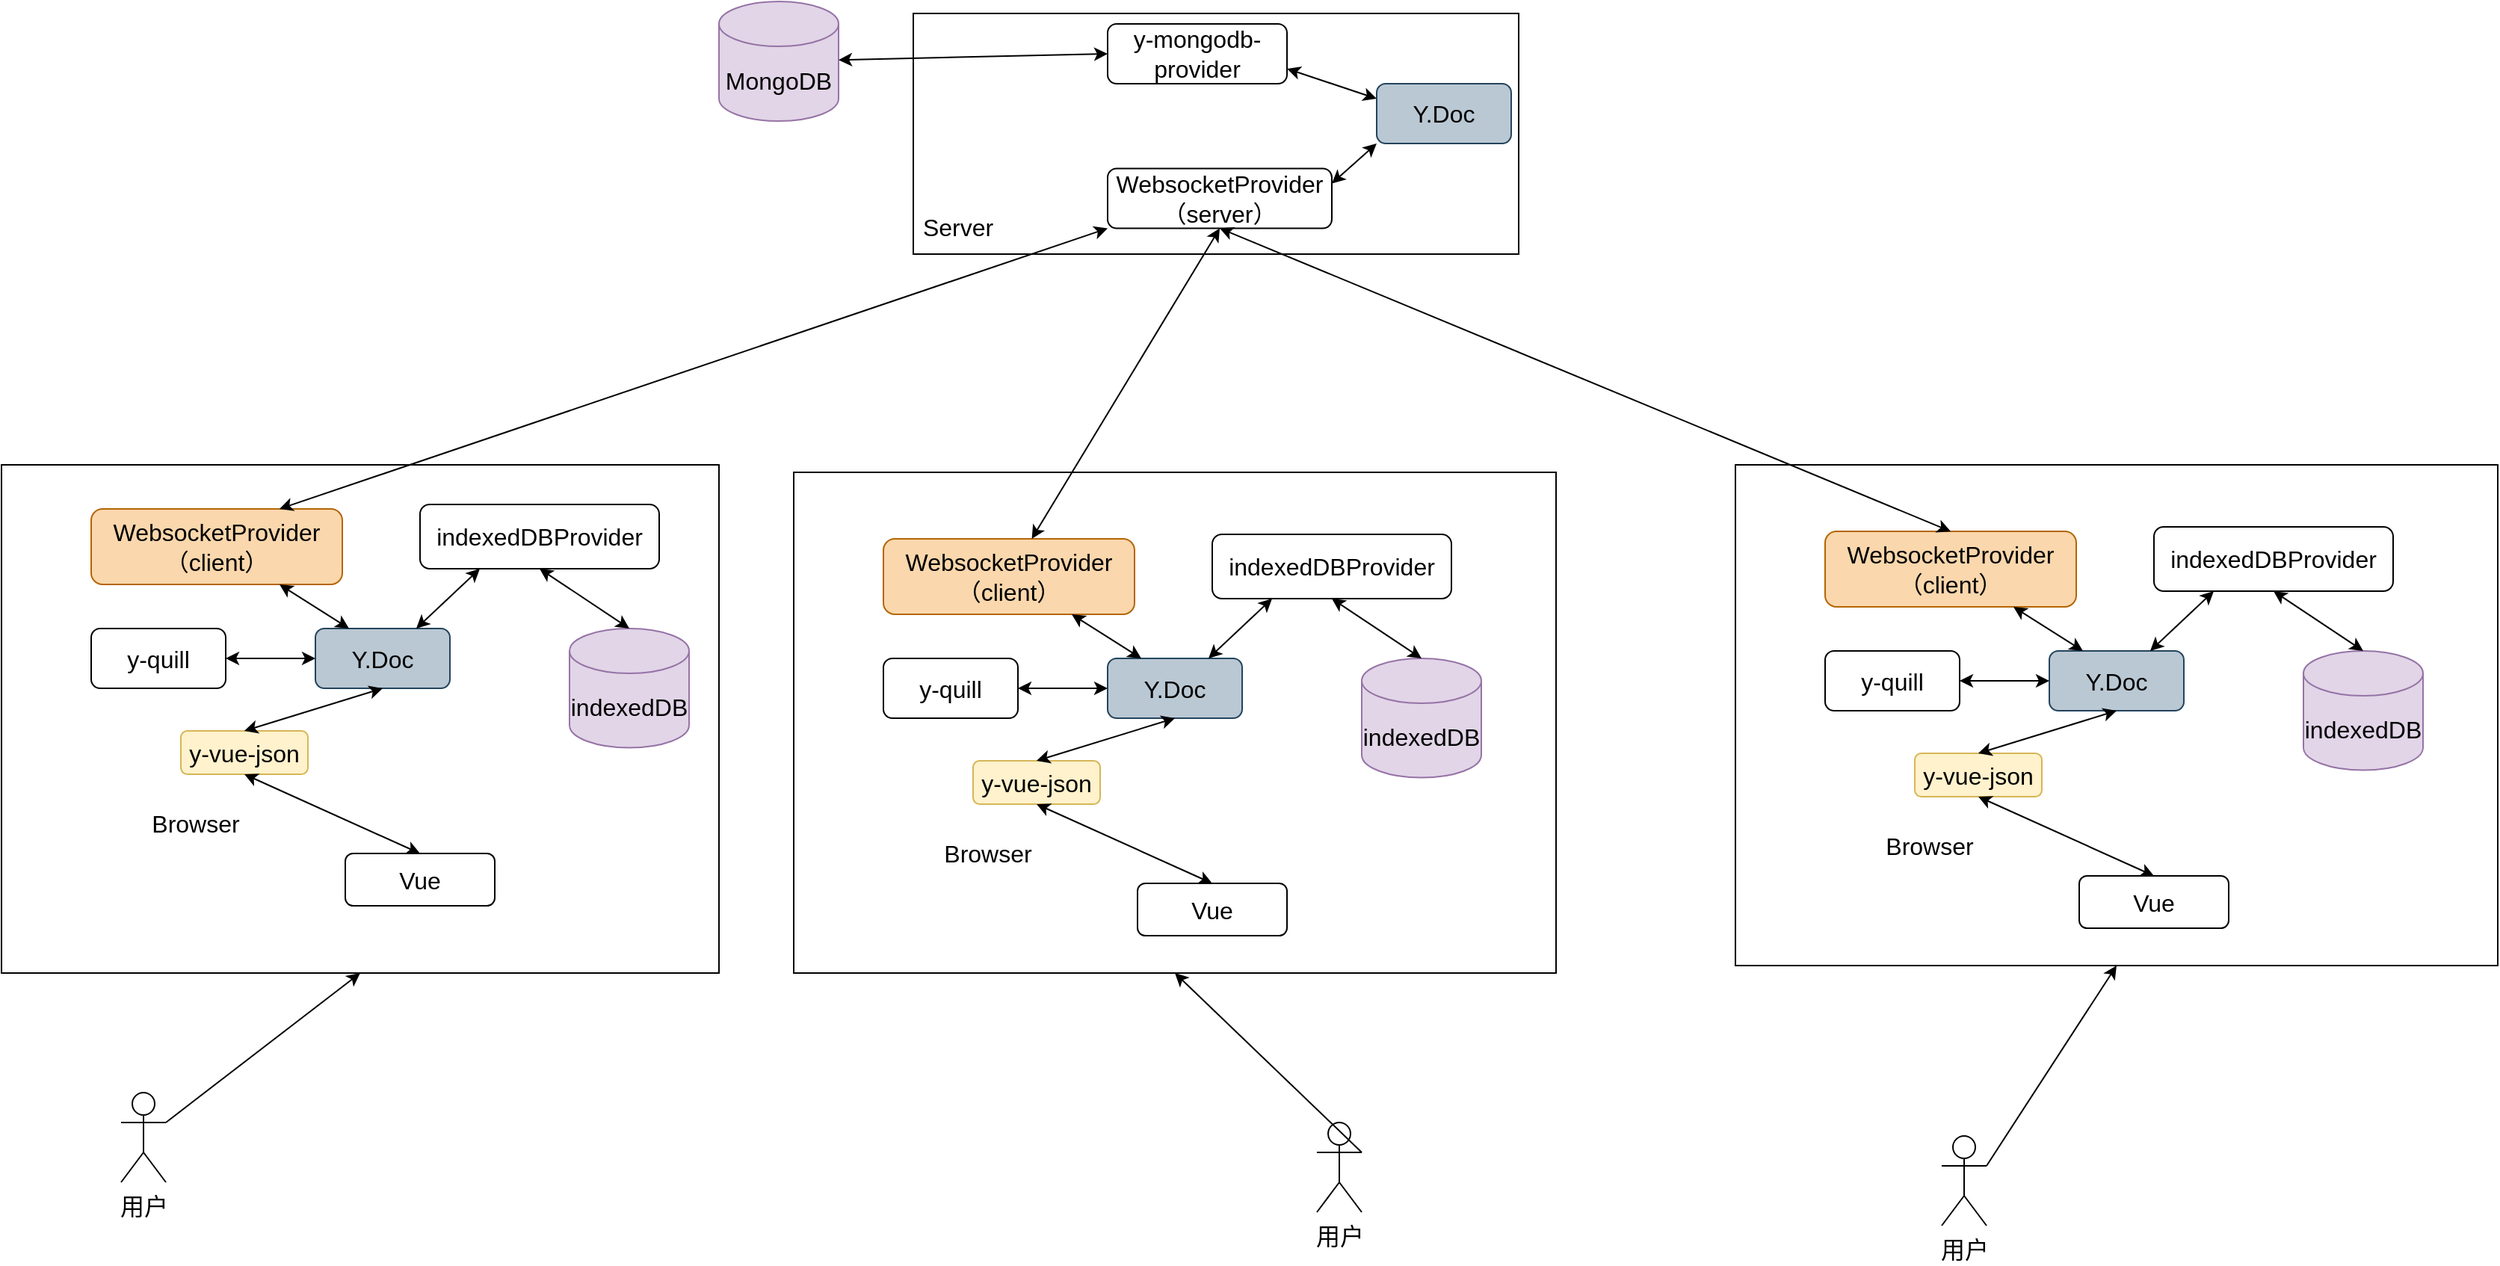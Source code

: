 <mxfile version="24.7.10">
  <diagram name="第 1 页" id="rUooTt0-r2ajHS1L5pvV">
    <mxGraphModel dx="420" dy="1145" grid="1" gridSize="10" guides="1" tooltips="1" connect="1" arrows="1" fold="1" page="1" pageScale="1" pageWidth="827" pageHeight="1169" math="0" shadow="0">
      <root>
        <mxCell id="0" />
        <mxCell id="1" parent="0" />
        <mxCell id="NHMH0d2KJpOCK29Jr06_-1" value="" style="rounded=0;whiteSpace=wrap;html=1;fontSize=16;" parent="1" vertex="1">
          <mxGeometry x="1980" y="720" width="480" height="340" as="geometry" />
        </mxCell>
        <mxCell id="NHMH0d2KJpOCK29Jr06_-2" value="Browser" style="text;html=1;strokeColor=none;fillColor=none;align=center;verticalAlign=middle;whiteSpace=wrap;rounded=0;fontSize=16;" parent="1" vertex="1">
          <mxGeometry x="2080" y="945" width="60" height="30" as="geometry" />
        </mxCell>
        <mxCell id="NHMH0d2KJpOCK29Jr06_-3" value="用户" style="shape=umlActor;verticalLabelPosition=bottom;verticalAlign=top;html=1;outlineConnect=0;fontSize=16;" parent="1" vertex="1">
          <mxGeometry x="2060" y="1140" width="30" height="60" as="geometry" />
        </mxCell>
        <mxCell id="NHMH0d2KJpOCK29Jr06_-4" value="" style="endArrow=classic;html=1;rounded=0;exitX=1;exitY=0.333;exitDx=0;exitDy=0;exitPerimeter=0;entryX=0.5;entryY=1;entryDx=0;entryDy=0;fontSize=16;" parent="1" source="NHMH0d2KJpOCK29Jr06_-3" target="NHMH0d2KJpOCK29Jr06_-1" edge="1">
          <mxGeometry width="50" height="50" relative="1" as="geometry">
            <mxPoint x="2490" y="827" as="sourcePoint" />
            <mxPoint x="2540" y="777" as="targetPoint" />
          </mxGeometry>
        </mxCell>
        <mxCell id="NHMH0d2KJpOCK29Jr06_-5" value="WebsocketProvider&lt;br style=&quot;font-size: 16px;&quot;&gt;（client）" style="rounded=1;whiteSpace=wrap;html=1;fontSize=16;fillColor=#fad7ac;strokeColor=#b46504;" parent="1" vertex="1">
          <mxGeometry x="2040" y="749.5" width="168" height="50.5" as="geometry" />
        </mxCell>
        <mxCell id="NHMH0d2KJpOCK29Jr06_-6" value="Y.Doc" style="rounded=1;whiteSpace=wrap;html=1;fontSize=16;fillColor=#bac8d3;strokeColor=#23445d;" parent="1" vertex="1">
          <mxGeometry x="2190" y="829.5" width="90" height="40" as="geometry" />
        </mxCell>
        <mxCell id="NHMH0d2KJpOCK29Jr06_-7" value="indexedDBProvider" style="rounded=1;whiteSpace=wrap;html=1;fontSize=16;" parent="1" vertex="1">
          <mxGeometry x="2260" y="746.5" width="160" height="43" as="geometry" />
        </mxCell>
        <mxCell id="NHMH0d2KJpOCK29Jr06_-8" value="indexedDB" style="shape=cylinder3;whiteSpace=wrap;html=1;boundedLbl=1;backgroundOutline=1;size=15;fontSize=16;fillColor=#e1d5e7;strokeColor=#9673a6;" parent="1" vertex="1">
          <mxGeometry x="2360" y="829.5" width="80" height="79.75" as="geometry" />
        </mxCell>
        <mxCell id="NHMH0d2KJpOCK29Jr06_-9" value="" style="endArrow=classic;startArrow=classic;html=1;rounded=0;exitX=0.5;exitY=0;exitDx=0;exitDy=0;exitPerimeter=0;entryX=0.5;entryY=1;entryDx=0;entryDy=0;fontSize=16;" parent="1" source="NHMH0d2KJpOCK29Jr06_-8" target="NHMH0d2KJpOCK29Jr06_-7" edge="1">
          <mxGeometry width="50" height="50" relative="1" as="geometry">
            <mxPoint x="2490" y="827" as="sourcePoint" />
            <mxPoint x="2540" y="777" as="targetPoint" />
          </mxGeometry>
        </mxCell>
        <mxCell id="NHMH0d2KJpOCK29Jr06_-10" value="" style="endArrow=classic;startArrow=classic;html=1;rounded=0;exitX=0.25;exitY=0;exitDx=0;exitDy=0;entryX=0.75;entryY=1;entryDx=0;entryDy=0;fontSize=16;" parent="1" source="NHMH0d2KJpOCK29Jr06_-6" target="NHMH0d2KJpOCK29Jr06_-5" edge="1">
          <mxGeometry width="50" height="50" relative="1" as="geometry">
            <mxPoint x="2440" y="827" as="sourcePoint" />
            <mxPoint x="2490" y="777" as="targetPoint" />
          </mxGeometry>
        </mxCell>
        <mxCell id="NHMH0d2KJpOCK29Jr06_-11" value="" style="endArrow=classic;startArrow=classic;html=1;rounded=0;exitX=0.75;exitY=0;exitDx=0;exitDy=0;entryX=0.25;entryY=1;entryDx=0;entryDy=0;fontSize=16;" parent="1" source="NHMH0d2KJpOCK29Jr06_-6" target="NHMH0d2KJpOCK29Jr06_-7" edge="1">
          <mxGeometry width="50" height="50" relative="1" as="geometry">
            <mxPoint x="2490" y="827" as="sourcePoint" />
            <mxPoint x="2540" y="777" as="targetPoint" />
          </mxGeometry>
        </mxCell>
        <mxCell id="NHMH0d2KJpOCK29Jr06_-12" value="" style="rounded=0;whiteSpace=wrap;html=1;fontSize=16;" parent="1" vertex="1">
          <mxGeometry x="2590" y="418" width="405" height="161" as="geometry" />
        </mxCell>
        <mxCell id="NHMH0d2KJpOCK29Jr06_-13" value="Server" style="text;html=1;strokeColor=none;fillColor=none;align=center;verticalAlign=middle;whiteSpace=wrap;rounded=0;fontSize=16;" parent="1" vertex="1">
          <mxGeometry x="2590" y="546.25" width="60" height="30" as="geometry" />
        </mxCell>
        <mxCell id="NHMH0d2KJpOCK29Jr06_-14" value="WebsocketProvider&lt;br style=&quot;border-color: var(--border-color); font-size: 16px;&quot;&gt;（server）" style="rounded=1;whiteSpace=wrap;html=1;fontSize=16;" parent="1" vertex="1">
          <mxGeometry x="2720" y="521.75" width="150" height="40" as="geometry" />
        </mxCell>
        <mxCell id="NHMH0d2KJpOCK29Jr06_-15" value="Y.Doc" style="rounded=1;whiteSpace=wrap;html=1;fontSize=16;fillColor=#bac8d3;strokeColor=#23445d;" parent="1" vertex="1">
          <mxGeometry x="2900" y="465" width="90" height="40" as="geometry" />
        </mxCell>
        <mxCell id="NHMH0d2KJpOCK29Jr06_-16" value="y-mongodb-provider" style="rounded=1;whiteSpace=wrap;html=1;fontSize=16;" parent="1" vertex="1">
          <mxGeometry x="2720" y="425" width="120" height="40" as="geometry" />
        </mxCell>
        <mxCell id="NHMH0d2KJpOCK29Jr06_-17" value="" style="endArrow=classic;startArrow=classic;html=1;rounded=0;exitX=0.75;exitY=0;exitDx=0;exitDy=0;entryX=0;entryY=1;entryDx=0;entryDy=0;fontSize=16;" parent="1" source="NHMH0d2KJpOCK29Jr06_-5" target="NHMH0d2KJpOCK29Jr06_-14" edge="1">
          <mxGeometry width="50" height="50" relative="1" as="geometry">
            <mxPoint x="2530" y="759" as="sourcePoint" />
            <mxPoint x="2640" y="552" as="targetPoint" />
          </mxGeometry>
        </mxCell>
        <mxCell id="NHMH0d2KJpOCK29Jr06_-18" value="" style="endArrow=classic;startArrow=classic;html=1;rounded=0;exitX=1;exitY=0.25;exitDx=0;exitDy=0;entryX=0;entryY=1;entryDx=0;entryDy=0;fontSize=16;" parent="1" source="NHMH0d2KJpOCK29Jr06_-14" target="NHMH0d2KJpOCK29Jr06_-15" edge="1">
          <mxGeometry width="50" height="50" relative="1" as="geometry">
            <mxPoint x="2780" y="645" as="sourcePoint" />
            <mxPoint x="2830" y="595" as="targetPoint" />
          </mxGeometry>
        </mxCell>
        <mxCell id="NHMH0d2KJpOCK29Jr06_-19" value="" style="endArrow=classic;startArrow=classic;html=1;rounded=0;exitX=1;exitY=0.75;exitDx=0;exitDy=0;entryX=0;entryY=0.25;entryDx=0;entryDy=0;fontSize=16;" parent="1" source="NHMH0d2KJpOCK29Jr06_-16" target="NHMH0d2KJpOCK29Jr06_-15" edge="1">
          <mxGeometry width="50" height="50" relative="1" as="geometry">
            <mxPoint x="2850" y="542" as="sourcePoint" />
            <mxPoint x="2895" y="515" as="targetPoint" />
          </mxGeometry>
        </mxCell>
        <mxCell id="NHMH0d2KJpOCK29Jr06_-22" value="MongoDB" style="shape=cylinder3;whiteSpace=wrap;html=1;boundedLbl=1;backgroundOutline=1;size=15;fontSize=16;fillColor=#e1d5e7;strokeColor=#9673a6;" parent="1" vertex="1">
          <mxGeometry x="2460" y="410" width="80" height="80" as="geometry" />
        </mxCell>
        <mxCell id="NHMH0d2KJpOCK29Jr06_-23" value="" style="endArrow=classic;startArrow=classic;html=1;rounded=0;entryX=0;entryY=0.5;entryDx=0;entryDy=0;fontSize=16;" parent="1" source="NHMH0d2KJpOCK29Jr06_-22" target="NHMH0d2KJpOCK29Jr06_-16" edge="1">
          <mxGeometry width="50" height="50" relative="1" as="geometry">
            <mxPoint x="2700" y="645" as="sourcePoint" />
            <mxPoint x="2750" y="595" as="targetPoint" />
          </mxGeometry>
        </mxCell>
        <mxCell id="NHMH0d2KJpOCK29Jr06_-24" value="Vue" style="rounded=1;whiteSpace=wrap;html=1;fontSize=16;" parent="1" vertex="1">
          <mxGeometry x="2210" y="980" width="100" height="35" as="geometry" />
        </mxCell>
        <mxCell id="NHMH0d2KJpOCK29Jr06_-25" value="y-vue-json" style="rounded=1;whiteSpace=wrap;html=1;fontSize=16;fillColor=#fff2cc;strokeColor=#d6b656;" parent="1" vertex="1">
          <mxGeometry x="2100" y="898" width="85" height="29" as="geometry" />
        </mxCell>
        <mxCell id="NHMH0d2KJpOCK29Jr06_-26" value="" style="endArrow=classic;startArrow=classic;html=1;rounded=0;exitX=0.5;exitY=0;exitDx=0;exitDy=0;entryX=0.5;entryY=1;entryDx=0;entryDy=0;fontSize=16;" parent="1" source="NHMH0d2KJpOCK29Jr06_-25" target="NHMH0d2KJpOCK29Jr06_-6" edge="1">
          <mxGeometry width="50" height="50" relative="1" as="geometry">
            <mxPoint x="2500" y="775" as="sourcePoint" />
            <mxPoint x="2550" y="725" as="targetPoint" />
          </mxGeometry>
        </mxCell>
        <mxCell id="NHMH0d2KJpOCK29Jr06_-27" value="" style="endArrow=classic;startArrow=classic;html=1;rounded=0;exitX=0.5;exitY=1;exitDx=0;exitDy=0;entryX=0.5;entryY=0;entryDx=0;entryDy=0;fontSize=16;" parent="1" source="NHMH0d2KJpOCK29Jr06_-25" target="NHMH0d2KJpOCK29Jr06_-24" edge="1">
          <mxGeometry width="50" height="50" relative="1" as="geometry">
            <mxPoint x="2153" y="908" as="sourcePoint" />
            <mxPoint x="2235" y="877" as="targetPoint" />
          </mxGeometry>
        </mxCell>
        <mxCell id="QmJD7YEPkTvask4eSlwm-1" value="y-quill" style="rounded=1;whiteSpace=wrap;html=1;fontSize=16;" parent="1" vertex="1">
          <mxGeometry x="2040" y="829.5" width="90" height="40" as="geometry" />
        </mxCell>
        <mxCell id="QmJD7YEPkTvask4eSlwm-2" value="" style="endArrow=classic;startArrow=classic;html=1;rounded=0;entryX=1;entryY=0.5;entryDx=0;entryDy=0;fontSize=16;" parent="1" source="NHMH0d2KJpOCK29Jr06_-6" target="QmJD7YEPkTvask4eSlwm-1" edge="1">
          <mxGeometry width="50" height="50" relative="1" as="geometry">
            <mxPoint x="2190" y="840" as="sourcePoint" />
            <mxPoint x="2195" y="797" as="targetPoint" />
          </mxGeometry>
        </mxCell>
        <mxCell id="NRevZc9M5u2fvVdbCz_4-1" value="" style="rounded=0;whiteSpace=wrap;html=1;fontSize=16;" vertex="1" parent="1">
          <mxGeometry x="2510" y="725" width="510" height="335" as="geometry" />
        </mxCell>
        <mxCell id="NRevZc9M5u2fvVdbCz_4-2" value="Browser" style="text;html=1;strokeColor=none;fillColor=none;align=center;verticalAlign=middle;whiteSpace=wrap;rounded=0;fontSize=16;" vertex="1" parent="1">
          <mxGeometry x="2610" y="965" width="60" height="30" as="geometry" />
        </mxCell>
        <mxCell id="NRevZc9M5u2fvVdbCz_4-3" value="用户" style="shape=umlActor;verticalLabelPosition=bottom;verticalAlign=top;html=1;outlineConnect=0;fontSize=16;" vertex="1" parent="1">
          <mxGeometry x="2860" y="1160" width="30" height="60" as="geometry" />
        </mxCell>
        <mxCell id="NRevZc9M5u2fvVdbCz_4-4" value="" style="endArrow=classic;html=1;rounded=0;exitX=1;exitY=0.333;exitDx=0;exitDy=0;exitPerimeter=0;entryX=0.5;entryY=1;entryDx=0;entryDy=0;fontSize=16;" edge="1" parent="1" source="NRevZc9M5u2fvVdbCz_4-3" target="NRevZc9M5u2fvVdbCz_4-1">
          <mxGeometry width="50" height="50" relative="1" as="geometry">
            <mxPoint x="3020" y="847" as="sourcePoint" />
            <mxPoint x="3070" y="797" as="targetPoint" />
          </mxGeometry>
        </mxCell>
        <mxCell id="NRevZc9M5u2fvVdbCz_4-5" value="WebsocketProvider&lt;br style=&quot;font-size: 16px;&quot;&gt;（client）" style="rounded=1;whiteSpace=wrap;html=1;fontSize=16;fillColor=#fad7ac;strokeColor=#b46504;" vertex="1" parent="1">
          <mxGeometry x="2570" y="769.5" width="168" height="50.5" as="geometry" />
        </mxCell>
        <mxCell id="NRevZc9M5u2fvVdbCz_4-6" value="Y.Doc" style="rounded=1;whiteSpace=wrap;html=1;fontSize=16;fillColor=#bac8d3;strokeColor=#23445d;" vertex="1" parent="1">
          <mxGeometry x="2720" y="849.5" width="90" height="40" as="geometry" />
        </mxCell>
        <mxCell id="NRevZc9M5u2fvVdbCz_4-7" value="indexedDBProvider" style="rounded=1;whiteSpace=wrap;html=1;fontSize=16;" vertex="1" parent="1">
          <mxGeometry x="2790" y="766.5" width="160" height="43" as="geometry" />
        </mxCell>
        <mxCell id="NRevZc9M5u2fvVdbCz_4-8" value="indexedDB" style="shape=cylinder3;whiteSpace=wrap;html=1;boundedLbl=1;backgroundOutline=1;size=15;fontSize=16;fillColor=#e1d5e7;strokeColor=#9673a6;" vertex="1" parent="1">
          <mxGeometry x="2890" y="849.5" width="80" height="79.75" as="geometry" />
        </mxCell>
        <mxCell id="NRevZc9M5u2fvVdbCz_4-9" value="" style="endArrow=classic;startArrow=classic;html=1;rounded=0;exitX=0.5;exitY=0;exitDx=0;exitDy=0;exitPerimeter=0;entryX=0.5;entryY=1;entryDx=0;entryDy=0;fontSize=16;" edge="1" parent="1" source="NRevZc9M5u2fvVdbCz_4-8" target="NRevZc9M5u2fvVdbCz_4-7">
          <mxGeometry width="50" height="50" relative="1" as="geometry">
            <mxPoint x="3020" y="847" as="sourcePoint" />
            <mxPoint x="3070" y="797" as="targetPoint" />
          </mxGeometry>
        </mxCell>
        <mxCell id="NRevZc9M5u2fvVdbCz_4-10" value="" style="endArrow=classic;startArrow=classic;html=1;rounded=0;exitX=0.25;exitY=0;exitDx=0;exitDy=0;entryX=0.75;entryY=1;entryDx=0;entryDy=0;fontSize=16;" edge="1" parent="1" source="NRevZc9M5u2fvVdbCz_4-6" target="NRevZc9M5u2fvVdbCz_4-5">
          <mxGeometry width="50" height="50" relative="1" as="geometry">
            <mxPoint x="2970" y="847" as="sourcePoint" />
            <mxPoint x="3020" y="797" as="targetPoint" />
          </mxGeometry>
        </mxCell>
        <mxCell id="NRevZc9M5u2fvVdbCz_4-11" value="" style="endArrow=classic;startArrow=classic;html=1;rounded=0;exitX=0.75;exitY=0;exitDx=0;exitDy=0;entryX=0.25;entryY=1;entryDx=0;entryDy=0;fontSize=16;" edge="1" parent="1" source="NRevZc9M5u2fvVdbCz_4-6" target="NRevZc9M5u2fvVdbCz_4-7">
          <mxGeometry width="50" height="50" relative="1" as="geometry">
            <mxPoint x="3020" y="847" as="sourcePoint" />
            <mxPoint x="3070" y="797" as="targetPoint" />
          </mxGeometry>
        </mxCell>
        <mxCell id="NRevZc9M5u2fvVdbCz_4-12" value="Vue" style="rounded=1;whiteSpace=wrap;html=1;fontSize=16;" vertex="1" parent="1">
          <mxGeometry x="2740" y="1000" width="100" height="35" as="geometry" />
        </mxCell>
        <mxCell id="NRevZc9M5u2fvVdbCz_4-13" value="y-vue-json" style="rounded=1;whiteSpace=wrap;html=1;fontSize=16;fillColor=#fff2cc;strokeColor=#d6b656;" vertex="1" parent="1">
          <mxGeometry x="2630" y="918" width="85" height="29" as="geometry" />
        </mxCell>
        <mxCell id="NRevZc9M5u2fvVdbCz_4-14" value="" style="endArrow=classic;startArrow=classic;html=1;rounded=0;exitX=0.5;exitY=0;exitDx=0;exitDy=0;entryX=0.5;entryY=1;entryDx=0;entryDy=0;fontSize=16;" edge="1" parent="1" source="NRevZc9M5u2fvVdbCz_4-13" target="NRevZc9M5u2fvVdbCz_4-6">
          <mxGeometry width="50" height="50" relative="1" as="geometry">
            <mxPoint x="3030" y="795" as="sourcePoint" />
            <mxPoint x="3080" y="745" as="targetPoint" />
          </mxGeometry>
        </mxCell>
        <mxCell id="NRevZc9M5u2fvVdbCz_4-15" value="" style="endArrow=classic;startArrow=classic;html=1;rounded=0;exitX=0.5;exitY=1;exitDx=0;exitDy=0;entryX=0.5;entryY=0;entryDx=0;entryDy=0;fontSize=16;" edge="1" parent="1" source="NRevZc9M5u2fvVdbCz_4-13" target="NRevZc9M5u2fvVdbCz_4-12">
          <mxGeometry width="50" height="50" relative="1" as="geometry">
            <mxPoint x="2683" y="928" as="sourcePoint" />
            <mxPoint x="2765" y="897" as="targetPoint" />
          </mxGeometry>
        </mxCell>
        <mxCell id="NRevZc9M5u2fvVdbCz_4-16" value="y-quill" style="rounded=1;whiteSpace=wrap;html=1;fontSize=16;" vertex="1" parent="1">
          <mxGeometry x="2570" y="849.5" width="90" height="40" as="geometry" />
        </mxCell>
        <mxCell id="NRevZc9M5u2fvVdbCz_4-17" value="" style="endArrow=classic;startArrow=classic;html=1;rounded=0;entryX=1;entryY=0.5;entryDx=0;entryDy=0;fontSize=16;" edge="1" parent="1" source="NRevZc9M5u2fvVdbCz_4-6" target="NRevZc9M5u2fvVdbCz_4-16">
          <mxGeometry width="50" height="50" relative="1" as="geometry">
            <mxPoint x="2720" y="860" as="sourcePoint" />
            <mxPoint x="2725" y="817" as="targetPoint" />
          </mxGeometry>
        </mxCell>
        <mxCell id="NRevZc9M5u2fvVdbCz_4-19" value="" style="endArrow=classic;startArrow=classic;html=1;rounded=0;entryX=0.5;entryY=1;entryDx=0;entryDy=0;fontSize=16;" edge="1" parent="1" source="NRevZc9M5u2fvVdbCz_4-5" target="NHMH0d2KJpOCK29Jr06_-14">
          <mxGeometry width="50" height="50" relative="1" as="geometry">
            <mxPoint x="2176" y="760" as="sourcePoint" />
            <mxPoint x="2410" y="622" as="targetPoint" />
          </mxGeometry>
        </mxCell>
        <mxCell id="NRevZc9M5u2fvVdbCz_4-21" value="" style="rounded=0;whiteSpace=wrap;html=1;fontSize=16;" vertex="1" parent="1">
          <mxGeometry x="3140" y="720" width="510" height="335" as="geometry" />
        </mxCell>
        <mxCell id="NRevZc9M5u2fvVdbCz_4-22" value="Browser" style="text;html=1;strokeColor=none;fillColor=none;align=center;verticalAlign=middle;whiteSpace=wrap;rounded=0;fontSize=16;" vertex="1" parent="1">
          <mxGeometry x="3240" y="960" width="60" height="30" as="geometry" />
        </mxCell>
        <mxCell id="NRevZc9M5u2fvVdbCz_4-23" value="用户" style="shape=umlActor;verticalLabelPosition=bottom;verticalAlign=top;html=1;outlineConnect=0;fontSize=16;" vertex="1" parent="1">
          <mxGeometry x="3278" y="1169" width="30" height="60" as="geometry" />
        </mxCell>
        <mxCell id="NRevZc9M5u2fvVdbCz_4-24" value="" style="endArrow=classic;html=1;rounded=0;exitX=1;exitY=0.333;exitDx=0;exitDy=0;exitPerimeter=0;entryX=0.5;entryY=1;entryDx=0;entryDy=0;fontSize=16;" edge="1" parent="1" source="NRevZc9M5u2fvVdbCz_4-23" target="NRevZc9M5u2fvVdbCz_4-21">
          <mxGeometry width="50" height="50" relative="1" as="geometry">
            <mxPoint x="3650" y="842" as="sourcePoint" />
            <mxPoint x="3700" y="792" as="targetPoint" />
          </mxGeometry>
        </mxCell>
        <mxCell id="NRevZc9M5u2fvVdbCz_4-25" value="WebsocketProvider&lt;br style=&quot;font-size: 16px;&quot;&gt;（client）" style="rounded=1;whiteSpace=wrap;html=1;fontSize=16;fillColor=#fad7ac;strokeColor=#b46504;" vertex="1" parent="1">
          <mxGeometry x="3200" y="764.5" width="168" height="50.5" as="geometry" />
        </mxCell>
        <mxCell id="NRevZc9M5u2fvVdbCz_4-26" value="Y.Doc" style="rounded=1;whiteSpace=wrap;html=1;fontSize=16;fillColor=#bac8d3;strokeColor=#23445d;" vertex="1" parent="1">
          <mxGeometry x="3350" y="844.5" width="90" height="40" as="geometry" />
        </mxCell>
        <mxCell id="NRevZc9M5u2fvVdbCz_4-27" value="indexedDBProvider" style="rounded=1;whiteSpace=wrap;html=1;fontSize=16;" vertex="1" parent="1">
          <mxGeometry x="3420" y="761.5" width="160" height="43" as="geometry" />
        </mxCell>
        <mxCell id="NRevZc9M5u2fvVdbCz_4-28" value="indexedDB" style="shape=cylinder3;whiteSpace=wrap;html=1;boundedLbl=1;backgroundOutline=1;size=15;fontSize=16;fillColor=#e1d5e7;strokeColor=#9673a6;" vertex="1" parent="1">
          <mxGeometry x="3520" y="844.5" width="80" height="79.75" as="geometry" />
        </mxCell>
        <mxCell id="NRevZc9M5u2fvVdbCz_4-29" value="" style="endArrow=classic;startArrow=classic;html=1;rounded=0;exitX=0.5;exitY=0;exitDx=0;exitDy=0;exitPerimeter=0;entryX=0.5;entryY=1;entryDx=0;entryDy=0;fontSize=16;" edge="1" parent="1" source="NRevZc9M5u2fvVdbCz_4-28" target="NRevZc9M5u2fvVdbCz_4-27">
          <mxGeometry width="50" height="50" relative="1" as="geometry">
            <mxPoint x="3650" y="842" as="sourcePoint" />
            <mxPoint x="3700" y="792" as="targetPoint" />
          </mxGeometry>
        </mxCell>
        <mxCell id="NRevZc9M5u2fvVdbCz_4-30" value="" style="endArrow=classic;startArrow=classic;html=1;rounded=0;exitX=0.25;exitY=0;exitDx=0;exitDy=0;entryX=0.75;entryY=1;entryDx=0;entryDy=0;fontSize=16;" edge="1" parent="1" source="NRevZc9M5u2fvVdbCz_4-26" target="NRevZc9M5u2fvVdbCz_4-25">
          <mxGeometry width="50" height="50" relative="1" as="geometry">
            <mxPoint x="3600" y="842" as="sourcePoint" />
            <mxPoint x="3650" y="792" as="targetPoint" />
          </mxGeometry>
        </mxCell>
        <mxCell id="NRevZc9M5u2fvVdbCz_4-31" value="" style="endArrow=classic;startArrow=classic;html=1;rounded=0;exitX=0.75;exitY=0;exitDx=0;exitDy=0;entryX=0.25;entryY=1;entryDx=0;entryDy=0;fontSize=16;" edge="1" parent="1" source="NRevZc9M5u2fvVdbCz_4-26" target="NRevZc9M5u2fvVdbCz_4-27">
          <mxGeometry width="50" height="50" relative="1" as="geometry">
            <mxPoint x="3650" y="842" as="sourcePoint" />
            <mxPoint x="3700" y="792" as="targetPoint" />
          </mxGeometry>
        </mxCell>
        <mxCell id="NRevZc9M5u2fvVdbCz_4-32" value="Vue" style="rounded=1;whiteSpace=wrap;html=1;fontSize=16;" vertex="1" parent="1">
          <mxGeometry x="3370" y="995" width="100" height="35" as="geometry" />
        </mxCell>
        <mxCell id="NRevZc9M5u2fvVdbCz_4-33" value="y-vue-json" style="rounded=1;whiteSpace=wrap;html=1;fontSize=16;fillColor=#fff2cc;strokeColor=#d6b656;" vertex="1" parent="1">
          <mxGeometry x="3260" y="913" width="85" height="29" as="geometry" />
        </mxCell>
        <mxCell id="NRevZc9M5u2fvVdbCz_4-34" value="" style="endArrow=classic;startArrow=classic;html=1;rounded=0;exitX=0.5;exitY=0;exitDx=0;exitDy=0;entryX=0.5;entryY=1;entryDx=0;entryDy=0;fontSize=16;" edge="1" parent="1" source="NRevZc9M5u2fvVdbCz_4-33" target="NRevZc9M5u2fvVdbCz_4-26">
          <mxGeometry width="50" height="50" relative="1" as="geometry">
            <mxPoint x="3660" y="790" as="sourcePoint" />
            <mxPoint x="3710" y="740" as="targetPoint" />
          </mxGeometry>
        </mxCell>
        <mxCell id="NRevZc9M5u2fvVdbCz_4-35" value="" style="endArrow=classic;startArrow=classic;html=1;rounded=0;exitX=0.5;exitY=1;exitDx=0;exitDy=0;entryX=0.5;entryY=0;entryDx=0;entryDy=0;fontSize=16;" edge="1" parent="1" source="NRevZc9M5u2fvVdbCz_4-33" target="NRevZc9M5u2fvVdbCz_4-32">
          <mxGeometry width="50" height="50" relative="1" as="geometry">
            <mxPoint x="3313" y="923" as="sourcePoint" />
            <mxPoint x="3395" y="892" as="targetPoint" />
          </mxGeometry>
        </mxCell>
        <mxCell id="NRevZc9M5u2fvVdbCz_4-36" value="y-quill" style="rounded=1;whiteSpace=wrap;html=1;fontSize=16;" vertex="1" parent="1">
          <mxGeometry x="3200" y="844.5" width="90" height="40" as="geometry" />
        </mxCell>
        <mxCell id="NRevZc9M5u2fvVdbCz_4-37" value="" style="endArrow=classic;startArrow=classic;html=1;rounded=0;entryX=1;entryY=0.5;entryDx=0;entryDy=0;fontSize=16;" edge="1" parent="1" source="NRevZc9M5u2fvVdbCz_4-26" target="NRevZc9M5u2fvVdbCz_4-36">
          <mxGeometry width="50" height="50" relative="1" as="geometry">
            <mxPoint x="3350" y="855" as="sourcePoint" />
            <mxPoint x="3355" y="812" as="targetPoint" />
          </mxGeometry>
        </mxCell>
        <mxCell id="NRevZc9M5u2fvVdbCz_4-38" value="" style="endArrow=classic;startArrow=classic;html=1;rounded=0;entryX=0.5;entryY=1;entryDx=0;entryDy=0;fontSize=16;exitX=0.5;exitY=0;exitDx=0;exitDy=0;" edge="1" parent="1" source="NRevZc9M5u2fvVdbCz_4-25" target="NHMH0d2KJpOCK29Jr06_-14">
          <mxGeometry width="50" height="50" relative="1" as="geometry">
            <mxPoint x="2679" y="780" as="sourcePoint" />
            <mxPoint x="2805" y="572" as="targetPoint" />
          </mxGeometry>
        </mxCell>
      </root>
    </mxGraphModel>
  </diagram>
</mxfile>
